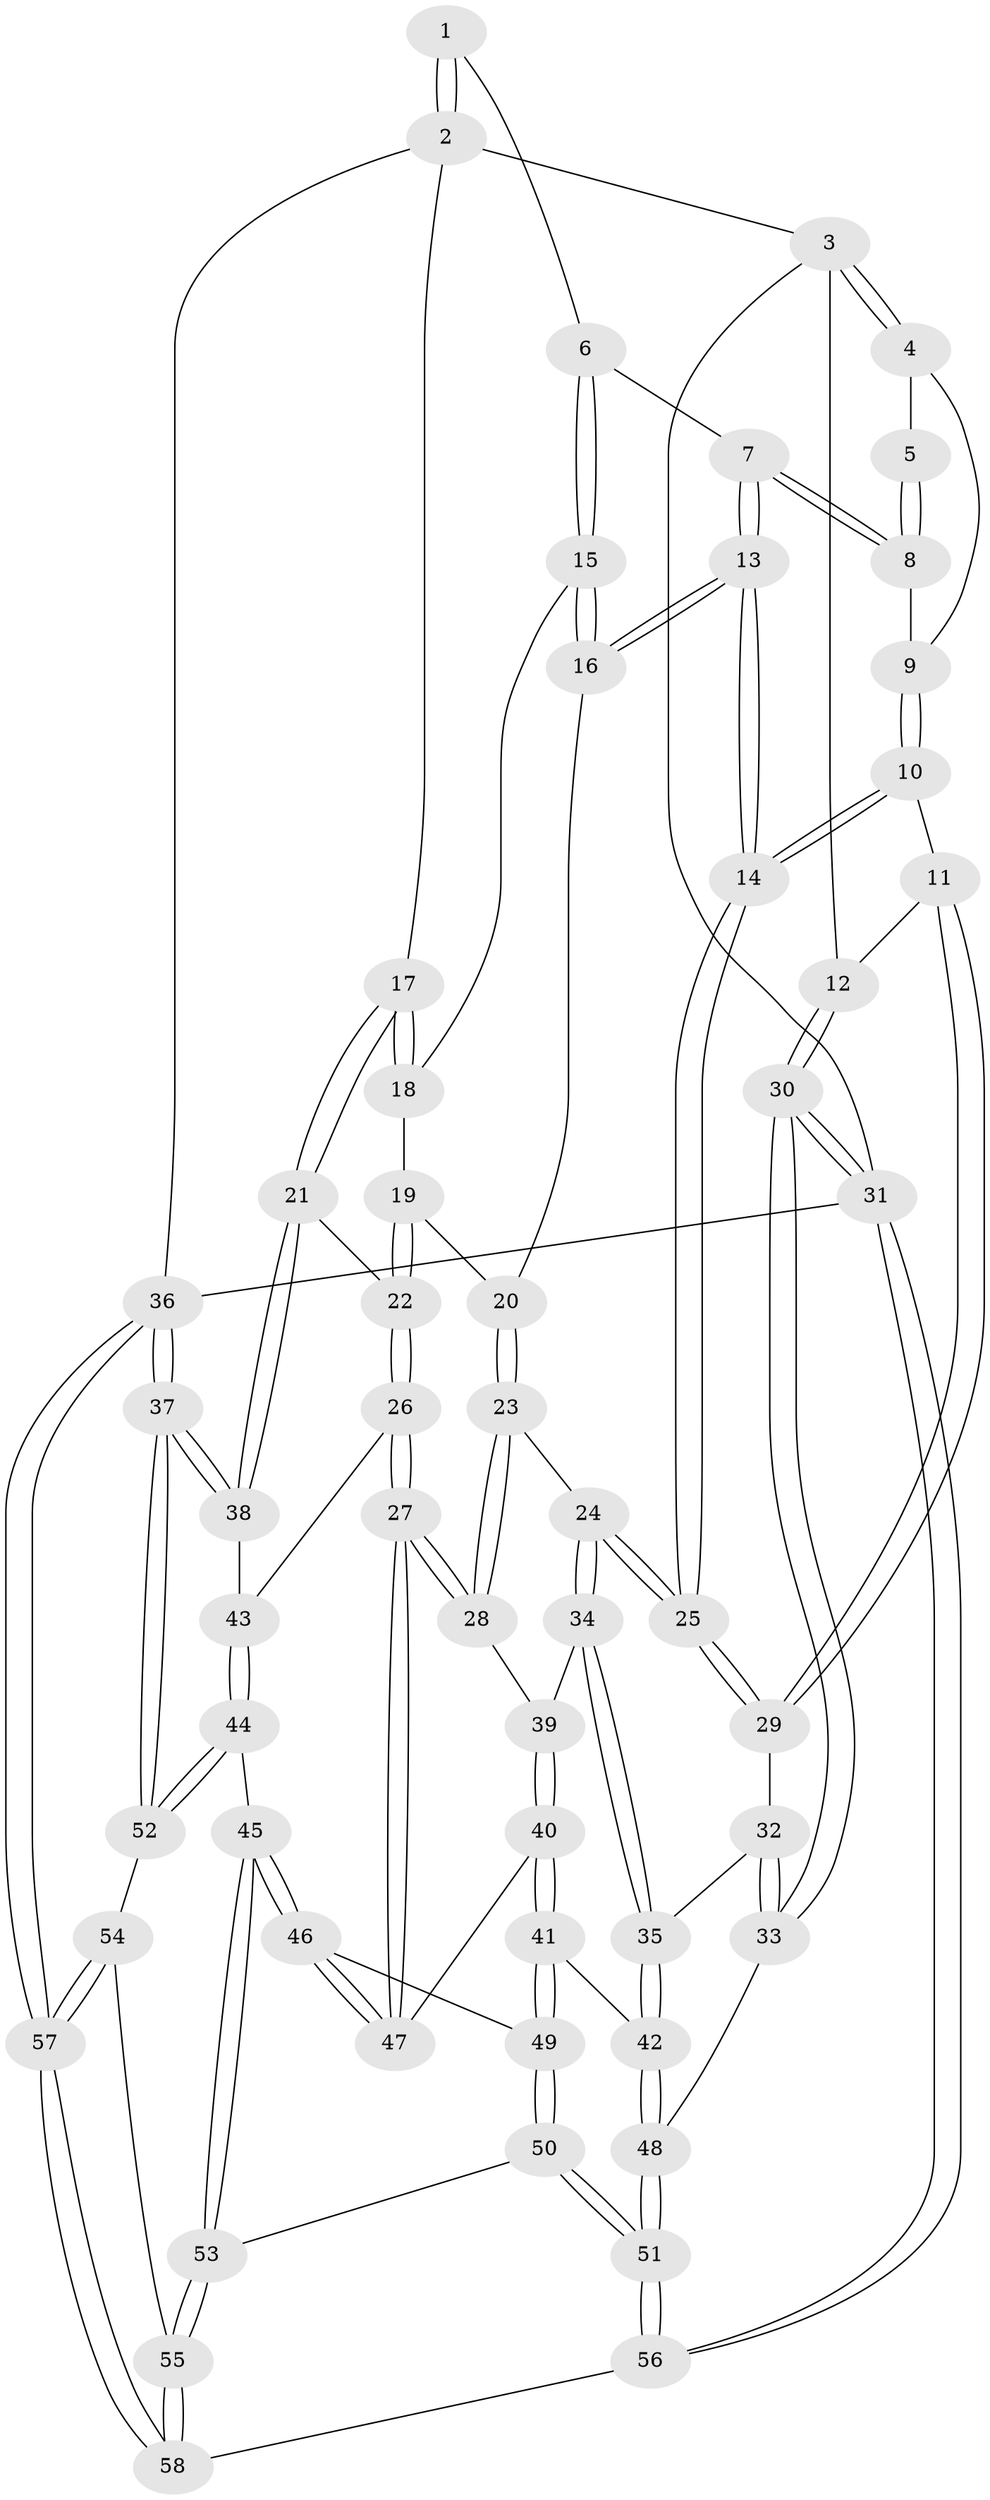 // coarse degree distribution, {2: 0.058823529411764705, 3: 0.35294117647058826, 5: 0.23529411764705882, 6: 0.17647058823529413, 4: 0.17647058823529413}
// Generated by graph-tools (version 1.1) at 2025/04/03/04/25 22:04:40]
// undirected, 58 vertices, 142 edges
graph export_dot {
graph [start="1"]
  node [color=gray90,style=filled];
  1 [pos="+0.7480476532955312+0"];
  2 [pos="+1+0"];
  3 [pos="+0+0"];
  4 [pos="+0.1443936321420421+0"];
  5 [pos="+0.4455058144216978+0"];
  6 [pos="+0.6201995209853304+0.17537681268706284"];
  7 [pos="+0.5943149173135392+0.16412745752377286"];
  8 [pos="+0.5906755723350964+0.16147254134827385"];
  9 [pos="+0.40517516251286295+0.20466871249479876"];
  10 [pos="+0.3805604081401685+0.27619453557801754"];
  11 [pos="+0.09673823904739237+0.23458278751401326"];
  12 [pos="+0+0"];
  13 [pos="+0.4491556571608789+0.35864346218671467"];
  14 [pos="+0.41869613486757745+0.3865878659415831"];
  15 [pos="+0.6438940634186576+0.18895123946430917"];
  16 [pos="+0.6446036641796384+0.27175578301585823"];
  17 [pos="+1+0"];
  18 [pos="+0.8469418746793145+0.1327776612796277"];
  19 [pos="+0.7571674596879854+0.3449798088344427"];
  20 [pos="+0.6536905761295364+0.3230328145694238"];
  21 [pos="+1+0.17197503197241082"];
  22 [pos="+0.8322761831890908+0.3994259306311388"];
  23 [pos="+0.6405947623812337+0.3705589477952273"];
  24 [pos="+0.4221964603403173+0.42049177654804304"];
  25 [pos="+0.41789382682764903+0.41039697233074146"];
  26 [pos="+0.777715376193665+0.49416392999221953"];
  27 [pos="+0.7171195118549779+0.5444755174959108"];
  28 [pos="+0.6858468181223245+0.5054068958684066"];
  29 [pos="+0.15341833665360766+0.3698725605574538"];
  30 [pos="+0+0.8313487112012182"];
  31 [pos="+0+1"];
  32 [pos="+0.15203044570666158+0.39391430163263685"];
  33 [pos="+0.07546140984482193+0.6724284470165904"];
  34 [pos="+0.4223244406302764+0.4241482250035517"];
  35 [pos="+0.35461079713516447+0.5523464433063233"];
  36 [pos="+1+1"];
  37 [pos="+1+0.7699453931024547"];
  38 [pos="+1+0.4192129563511954"];
  39 [pos="+0.4886468073330263+0.47357016531255125"];
  40 [pos="+0.5478469235487871+0.6074494722392401"];
  41 [pos="+0.5190085680831567+0.6413031613593456"];
  42 [pos="+0.34838184004266814+0.5752279108679271"];
  43 [pos="+0.9610112464450402+0.5292467813071836"];
  44 [pos="+0.8169603494650135+0.7084053502982588"];
  45 [pos="+0.7848748307150842+0.6989803146424916"];
  46 [pos="+0.7461810177256791+0.6280607947384231"];
  47 [pos="+0.7163671841929414+0.5546287712246657"];
  48 [pos="+0.30407945675694203+0.6256366223186346"];
  49 [pos="+0.5232818141206025+0.7122777314205018"];
  50 [pos="+0.5102503471987165+0.8149612628097298"];
  51 [pos="+0.4627733420332238+0.868513645751649"];
  52 [pos="+0.8471655238238044+0.729158988683899"];
  53 [pos="+0.7226142155922517+0.7593926975760081"];
  54 [pos="+0.856140850303262+0.8418930666493203"];
  55 [pos="+0.7187751751585038+0.9411648050183228"];
  56 [pos="+0.40607185683849617+1"];
  57 [pos="+1+1"];
  58 [pos="+0.6757035424390545+1"];
  1 -- 2;
  1 -- 2;
  1 -- 6;
  2 -- 3;
  2 -- 17;
  2 -- 36;
  3 -- 4;
  3 -- 4;
  3 -- 12;
  3 -- 31;
  4 -- 5;
  4 -- 9;
  5 -- 8;
  5 -- 8;
  6 -- 7;
  6 -- 15;
  6 -- 15;
  7 -- 8;
  7 -- 8;
  7 -- 13;
  7 -- 13;
  8 -- 9;
  9 -- 10;
  9 -- 10;
  10 -- 11;
  10 -- 14;
  10 -- 14;
  11 -- 12;
  11 -- 29;
  11 -- 29;
  12 -- 30;
  12 -- 30;
  13 -- 14;
  13 -- 14;
  13 -- 16;
  13 -- 16;
  14 -- 25;
  14 -- 25;
  15 -- 16;
  15 -- 16;
  15 -- 18;
  16 -- 20;
  17 -- 18;
  17 -- 18;
  17 -- 21;
  17 -- 21;
  18 -- 19;
  19 -- 20;
  19 -- 22;
  19 -- 22;
  20 -- 23;
  20 -- 23;
  21 -- 22;
  21 -- 38;
  21 -- 38;
  22 -- 26;
  22 -- 26;
  23 -- 24;
  23 -- 28;
  23 -- 28;
  24 -- 25;
  24 -- 25;
  24 -- 34;
  24 -- 34;
  25 -- 29;
  25 -- 29;
  26 -- 27;
  26 -- 27;
  26 -- 43;
  27 -- 28;
  27 -- 28;
  27 -- 47;
  27 -- 47;
  28 -- 39;
  29 -- 32;
  30 -- 31;
  30 -- 31;
  30 -- 33;
  30 -- 33;
  31 -- 56;
  31 -- 56;
  31 -- 36;
  32 -- 33;
  32 -- 33;
  32 -- 35;
  33 -- 48;
  34 -- 35;
  34 -- 35;
  34 -- 39;
  35 -- 42;
  35 -- 42;
  36 -- 37;
  36 -- 37;
  36 -- 57;
  36 -- 57;
  37 -- 38;
  37 -- 38;
  37 -- 52;
  37 -- 52;
  38 -- 43;
  39 -- 40;
  39 -- 40;
  40 -- 41;
  40 -- 41;
  40 -- 47;
  41 -- 42;
  41 -- 49;
  41 -- 49;
  42 -- 48;
  42 -- 48;
  43 -- 44;
  43 -- 44;
  44 -- 45;
  44 -- 52;
  44 -- 52;
  45 -- 46;
  45 -- 46;
  45 -- 53;
  45 -- 53;
  46 -- 47;
  46 -- 47;
  46 -- 49;
  48 -- 51;
  48 -- 51;
  49 -- 50;
  49 -- 50;
  50 -- 51;
  50 -- 51;
  50 -- 53;
  51 -- 56;
  51 -- 56;
  52 -- 54;
  53 -- 55;
  53 -- 55;
  54 -- 55;
  54 -- 57;
  54 -- 57;
  55 -- 58;
  55 -- 58;
  56 -- 58;
  57 -- 58;
  57 -- 58;
}
